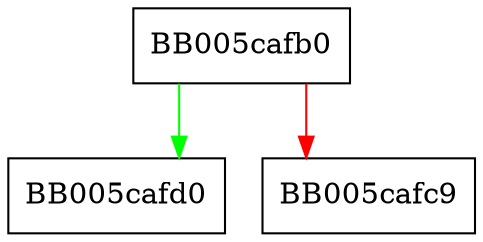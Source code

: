 digraph EVP_KEYMGMT_gettable_params {
  node [shape="box"];
  graph [splines=ortho];
  BB005cafb0 -> BB005cafd0 [color="green"];
  BB005cafb0 -> BB005cafc9 [color="red"];
}